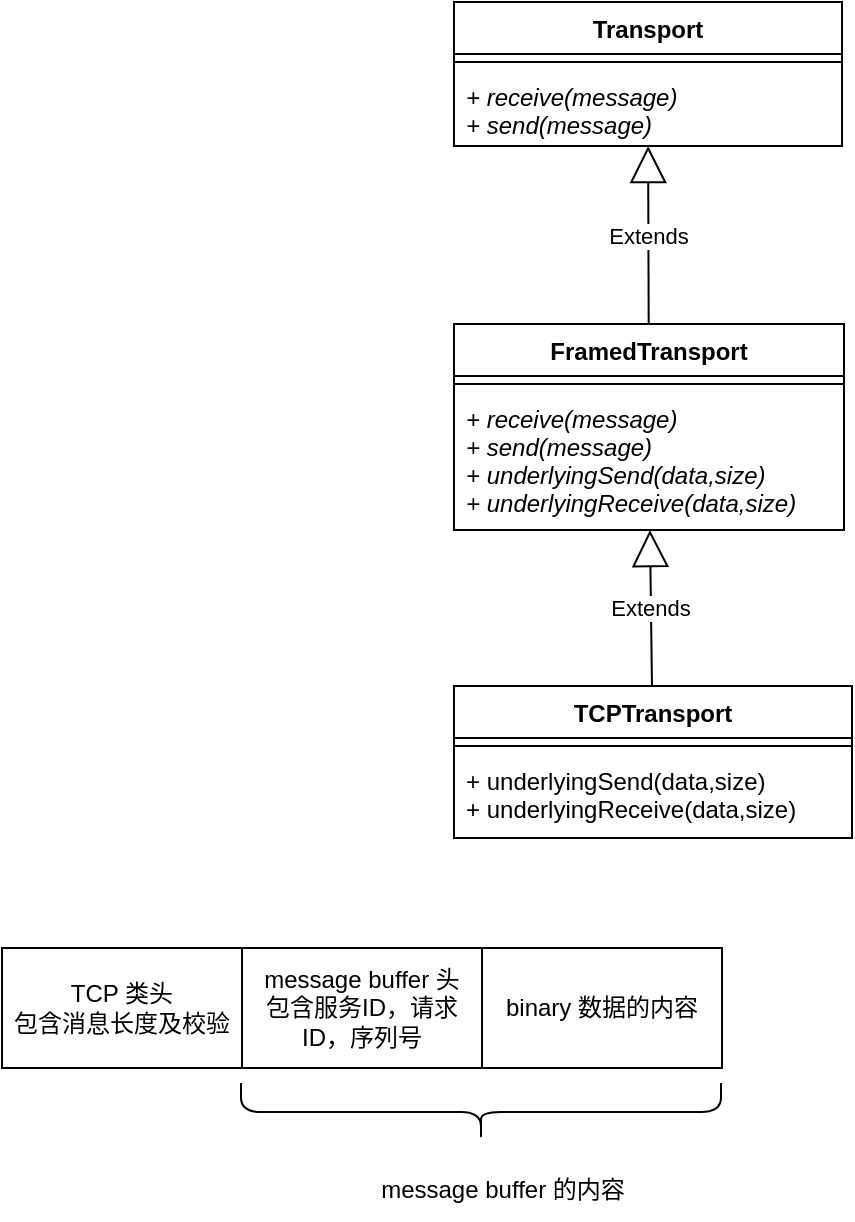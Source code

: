 <mxfile version="16.4.0" type="device"><diagram id="-muJG6bAn53kM-54kl2K" name="第 1 页"><mxGraphModel dx="1052" dy="648" grid="0" gridSize="10" guides="1" tooltips="1" connect="1" arrows="1" fold="1" page="1" pageScale="1" pageWidth="827" pageHeight="1169" math="0" shadow="0"><root><mxCell id="0"/><mxCell id="1" parent="0"/><mxCell id="HwpPOKG082G7tw9UyDFW-1" value="Transport" style="swimlane;fontStyle=1;align=center;verticalAlign=top;childLayout=stackLayout;horizontal=1;startSize=26;horizontalStack=0;resizeParent=1;resizeParentMax=0;resizeLast=0;collapsible=1;marginBottom=0;" vertex="1" parent="1"><mxGeometry x="288" y="11" width="194" height="72" as="geometry"/></mxCell><mxCell id="HwpPOKG082G7tw9UyDFW-3" value="" style="line;strokeWidth=1;fillColor=none;align=left;verticalAlign=middle;spacingTop=-1;spacingLeft=3;spacingRight=3;rotatable=0;labelPosition=right;points=[];portConstraint=eastwest;" vertex="1" parent="HwpPOKG082G7tw9UyDFW-1"><mxGeometry y="26" width="194" height="8" as="geometry"/></mxCell><mxCell id="HwpPOKG082G7tw9UyDFW-4" value="+ receive(message)&#10;+ send(message)" style="text;strokeColor=none;fillColor=none;align=left;verticalAlign=top;spacingLeft=4;spacingRight=4;overflow=hidden;rotatable=0;points=[[0,0.5],[1,0.5]];portConstraint=eastwest;fontStyle=2" vertex="1" parent="HwpPOKG082G7tw9UyDFW-1"><mxGeometry y="34" width="194" height="38" as="geometry"/></mxCell><mxCell id="HwpPOKG082G7tw9UyDFW-5" value="FramedTransport" style="swimlane;fontStyle=1;align=center;verticalAlign=top;childLayout=stackLayout;horizontal=1;startSize=26;horizontalStack=0;resizeParent=1;resizeParentMax=0;resizeLast=0;collapsible=1;marginBottom=0;" vertex="1" parent="1"><mxGeometry x="288" y="172" width="195" height="103" as="geometry"/></mxCell><mxCell id="HwpPOKG082G7tw9UyDFW-7" value="" style="line;strokeWidth=1;fillColor=none;align=left;verticalAlign=middle;spacingTop=-1;spacingLeft=3;spacingRight=3;rotatable=0;labelPosition=right;points=[];portConstraint=eastwest;" vertex="1" parent="HwpPOKG082G7tw9UyDFW-5"><mxGeometry y="26" width="195" height="8" as="geometry"/></mxCell><mxCell id="HwpPOKG082G7tw9UyDFW-8" value="+ receive(message)&#10;+ send(message)&#10;+ underlyingSend(data,size)&#10;+ underlyingReceive(data,size)&#10;&#10;" style="text;strokeColor=none;fillColor=none;align=left;verticalAlign=top;spacingLeft=4;spacingRight=4;overflow=hidden;rotatable=0;points=[[0,0.5],[1,0.5]];portConstraint=eastwest;fontStyle=2" vertex="1" parent="HwpPOKG082G7tw9UyDFW-5"><mxGeometry y="34" width="195" height="69" as="geometry"/></mxCell><mxCell id="HwpPOKG082G7tw9UyDFW-9" value="TCPTransport" style="swimlane;fontStyle=1;align=center;verticalAlign=top;childLayout=stackLayout;horizontal=1;startSize=26;horizontalStack=0;resizeParent=1;resizeParentMax=0;resizeLast=0;collapsible=1;marginBottom=0;" vertex="1" parent="1"><mxGeometry x="288" y="353" width="199" height="76" as="geometry"/></mxCell><mxCell id="HwpPOKG082G7tw9UyDFW-11" value="" style="line;strokeWidth=1;fillColor=none;align=left;verticalAlign=middle;spacingTop=-1;spacingLeft=3;spacingRight=3;rotatable=0;labelPosition=right;points=[];portConstraint=eastwest;" vertex="1" parent="HwpPOKG082G7tw9UyDFW-9"><mxGeometry y="26" width="199" height="8" as="geometry"/></mxCell><mxCell id="HwpPOKG082G7tw9UyDFW-12" value="+ underlyingSend(data,size)&#10;+ underlyingReceive(data,size)&#10;&#10;" style="text;strokeColor=none;fillColor=none;align=left;verticalAlign=top;spacingLeft=4;spacingRight=4;overflow=hidden;rotatable=0;points=[[0,0.5],[1,0.5]];portConstraint=eastwest;" vertex="1" parent="HwpPOKG082G7tw9UyDFW-9"><mxGeometry y="34" width="199" height="42" as="geometry"/></mxCell><mxCell id="HwpPOKG082G7tw9UyDFW-13" value="Extends" style="endArrow=block;endSize=16;endFill=0;html=1;rounded=0;" edge="1" parent="1" source="HwpPOKG082G7tw9UyDFW-5" target="HwpPOKG082G7tw9UyDFW-4"><mxGeometry width="160" relative="1" as="geometry"><mxPoint x="385" y="152" as="sourcePoint"/><mxPoint x="254" y="247" as="targetPoint"/></mxGeometry></mxCell><mxCell id="HwpPOKG082G7tw9UyDFW-14" value="Extends" style="endArrow=block;endSize=16;endFill=0;html=1;rounded=0;" edge="1" parent="1" source="HwpPOKG082G7tw9UyDFW-9" target="HwpPOKG082G7tw9UyDFW-8"><mxGeometry width="160" relative="1" as="geometry"><mxPoint x="86" y="373" as="sourcePoint"/><mxPoint x="246" y="373" as="targetPoint"/></mxGeometry></mxCell><mxCell id="HwpPOKG082G7tw9UyDFW-15" value="TCP 类头&lt;br&gt;包含消息长度及校验" style="rounded=0;whiteSpace=wrap;html=1;" vertex="1" parent="1"><mxGeometry x="62" y="484" width="120" height="60" as="geometry"/></mxCell><mxCell id="HwpPOKG082G7tw9UyDFW-16" value="message buffer 头&lt;br&gt;包含服务ID，请求ID，序列号" style="rounded=0;whiteSpace=wrap;html=1;" vertex="1" parent="1"><mxGeometry x="182" y="484" width="120" height="60" as="geometry"/></mxCell><mxCell id="HwpPOKG082G7tw9UyDFW-17" value="binary 数据的内容" style="rounded=0;whiteSpace=wrap;html=1;" vertex="1" parent="1"><mxGeometry x="302" y="484" width="120" height="60" as="geometry"/></mxCell><mxCell id="HwpPOKG082G7tw9UyDFW-18" value="" style="shape=curlyBracket;whiteSpace=wrap;html=1;rounded=1;rotation=-90;size=0.5;" vertex="1" parent="1"><mxGeometry x="287" y="446" width="29" height="240" as="geometry"/></mxCell><mxCell id="HwpPOKG082G7tw9UyDFW-19" value="message buffer 的内容" style="text;html=1;strokeColor=none;fillColor=none;align=center;verticalAlign=middle;whiteSpace=wrap;rounded=0;" vertex="1" parent="1"><mxGeometry x="244" y="590" width="137" height="30" as="geometry"/></mxCell></root></mxGraphModel></diagram></mxfile>